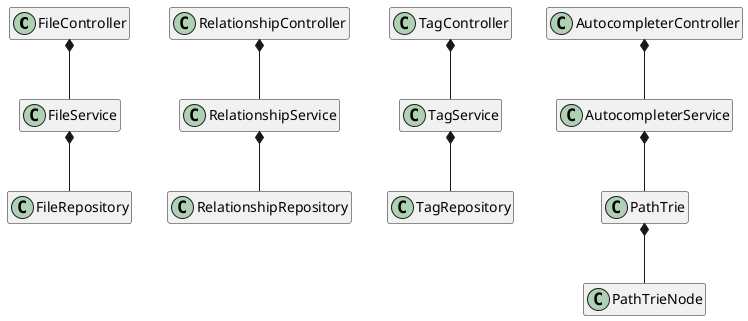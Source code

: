 @startuml
hide empty members

'classes of Graphle manager
class FileController
class FileService
class FileRepository

class RelationshipController
class RelationshipService
class RelationshipRepository

class TagController
class TagService
class TagRepository

class AutocompleterController
class AutocompleterService
class PathTrie
class PathTrieNode

'Relationships between classes
FileController *-- FileService
FileService *-- FileRepository

RelationshipController *-- RelationshipService
RelationshipService *-- RelationshipRepository

TagController *-- TagService
TagService *-- TagRepository

AutocompleterController *-- AutocompleterService
AutocompleterService *-- PathTrie
PathTrie *-- PathTrieNode

@enduml